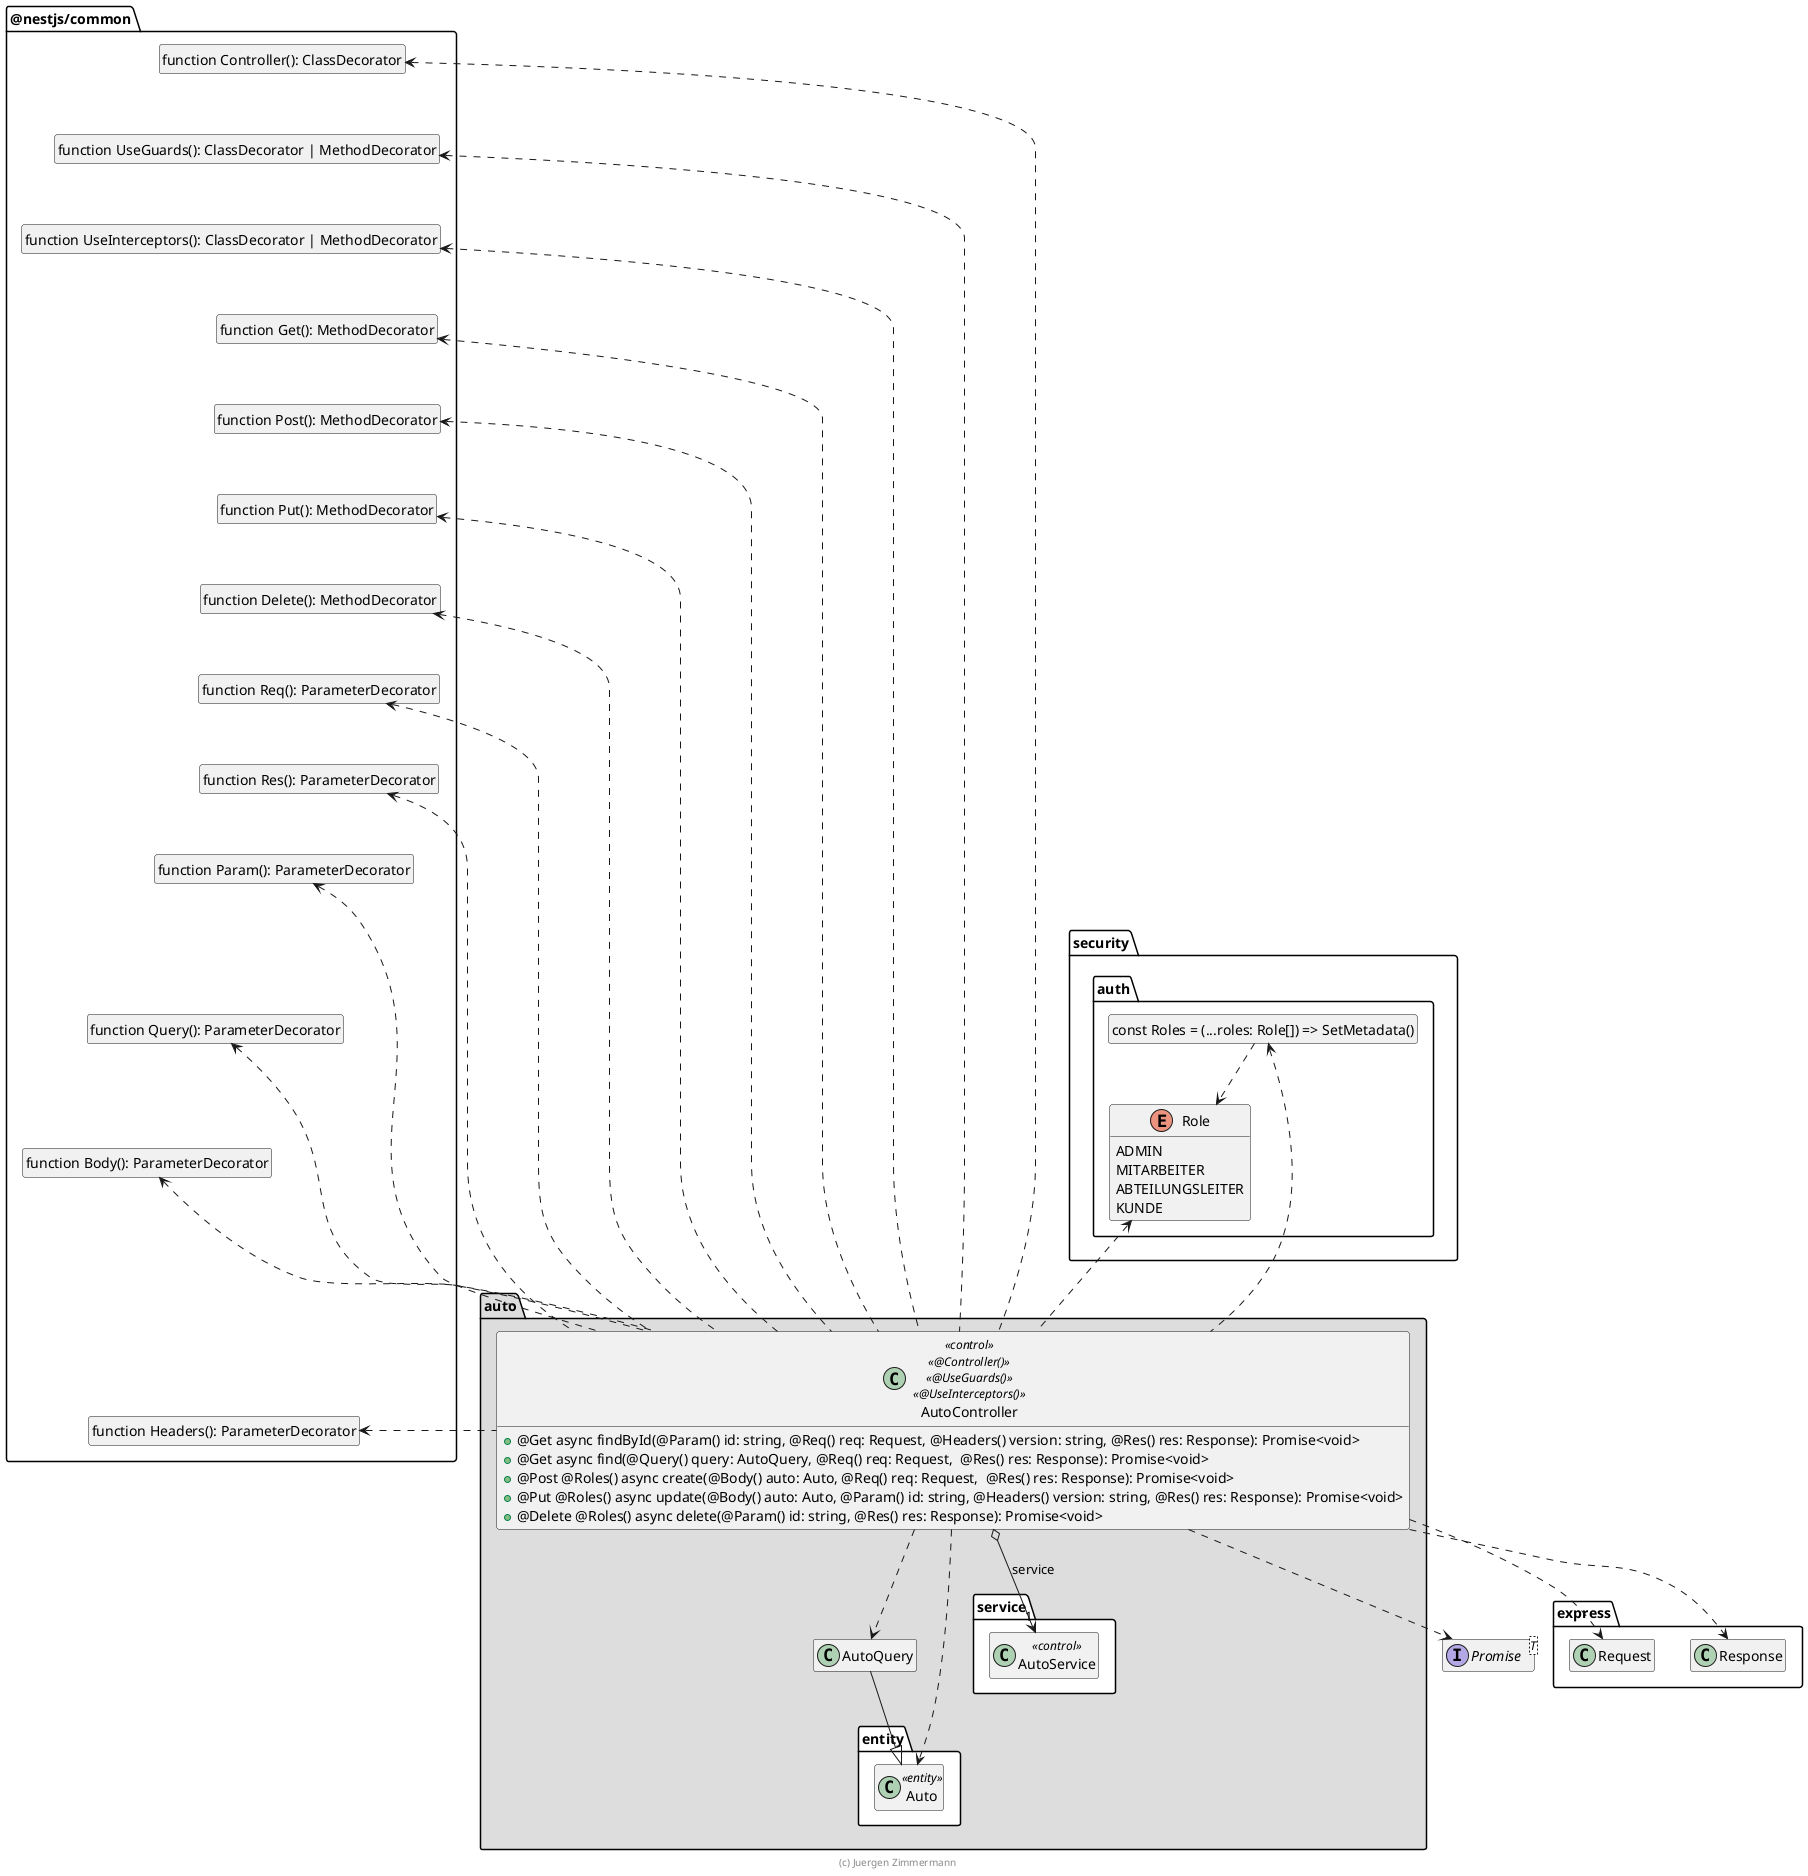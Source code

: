 ' Copyright (C) 2019 - present Juergen Zimmermann, Hochschule Karlsruhe
'
' This program is free software: you can redistribute it and/or modify
' it under the terms of the GNU General Public License as published by
' the Free Software Foundation, either version 3 of the License, or
' (at your option) any later version.
'
' This program is distributed in the hope that it will be useful,
' but WITHOUT ANY WARRANTY; without even the implied warranty of
' MERCHANTABILITY or FITNESS FOR A PARTICULAR PURPOSE.  See the
' GNU General Public License for more details.
'
' You should have received a copy of the GNU General Public License
' along with this program.  If not, see <https://www.gnu.org/licenses/>.
@startuml Controller-Klasse

interface Promise<T>

package @nestjs/common {
  class "function Controller(): ClassDecorator" as Controller
  hide Controller circle

  class "function UseGuards(): ClassDecorator | MethodDecorator" as UseGuards
  hide UseGuards circle

  class "function UseInterceptors(): ClassDecorator | MethodDecorator" as UseInterceptors
  hide UseInterceptors circle

  class "function Get(): MethodDecorator" as Get
  hide Get circle

  class "function Post(): MethodDecorator" as Post
  hide Post circle

  class "function Put(): MethodDecorator" as Put
  hide Put circle

  class "function Delete(): MethodDecorator" as Delete
  hide Delete circle

  class "function Req(): ParameterDecorator" as Req
  hide Req circle

  class "function Res(): ParameterDecorator" as Res
  hide Res circle

  class "function Param(): ParameterDecorator" as Param
  hide Param circle

  class "function Query(): ParameterDecorator" as Query
  hide Query circle

  class "function Body(): ParameterDecorator" as Body
  hide Body circle

  class "function Headers(): ParameterDecorator" as Headers
  hide Headers circle

  Controller -[hidden]down-> UseGuards
  UseGuards -[hidden]down-> UseInterceptors
  UseInterceptors -[hidden]down-> Get
  Get -[hidden]down-> Post
  Post -[hidden]down-> Put
  Put -[hidden]down-> Delete
  Delete -[hidden]down-> Req
  Req -[hidden]down-> Res
  Res -[hidden]down-> Param
  Param -[hidden]down-> Query
  Query -[hidden]down-> Body
  Body -[hidden]down-> Headers
}

package express {
  class Request
  class Response
}

package security.auth {
  enum Role {
    ADMIN
    MITARBEITER
    ABTEILUNGSLEITER
    KUNDE
  }

  class "const Roles = (...roles: Role[]) => SetMetadata()" as Roles
  hide Roles circle

  Roles ..> Role
}

package auto #DDDDDD {
  package entity #FFFFFF {
    class Auto <<entity>>
  }

  package service #FFFFFF {
    class AutoService << control >>
  }

  AutoQuery --|> Auto

  AutoController o-down-> "1" AutoService : service
  AutoController ..> Auto

  AutoController .up.> Controller
  AutoController .up.> UseGuards
  AutoController .up.> UseInterceptors
  AutoController .up.> Get
  AutoController .up.> Post
  AutoController .up.> Put
  AutoController .up.> Delete
  AutoController .up.> Req
  AutoController .up.> Res
  AutoController .up.> Param
  AutoController .up.> Query
  AutoController .up.> Body
  AutoController .up.> Headers

  AutoController .up.> Roles
  AutoController .up.> Role

  AutoController ..> AutoQuery

  AutoController ..> Request
  AutoController ..> Response
  AutoController ..> Promise

  class AutoController << control >> << @Controller() >> << @UseGuards() >> << @UseInterceptors() >> {
    + @Get async findById(@Param() id: string, @Req() req: Request, @Headers() version: string, @Res() res: Response): Promise<void>
    + @Get async find(@Query() query: AutoQuery, @Req() req: Request,  @Res() res: Response): Promise<void>
    + @Post @Roles() async create(@Body() auto: Auto, @Req() req: Request,  @Res() res: Response): Promise<void>
    + @Put @Roles() async update(@Body() auto: Auto, @Param() id: string, @Headers() version: string, @Res() res: Response): Promise<void>
    + @Delete @Roles() async delete(@Param() id: string, @Res() res: Response): Promise<void>
  }
}

hide empty members

footer (c) Juergen Zimmermann

@enduml
